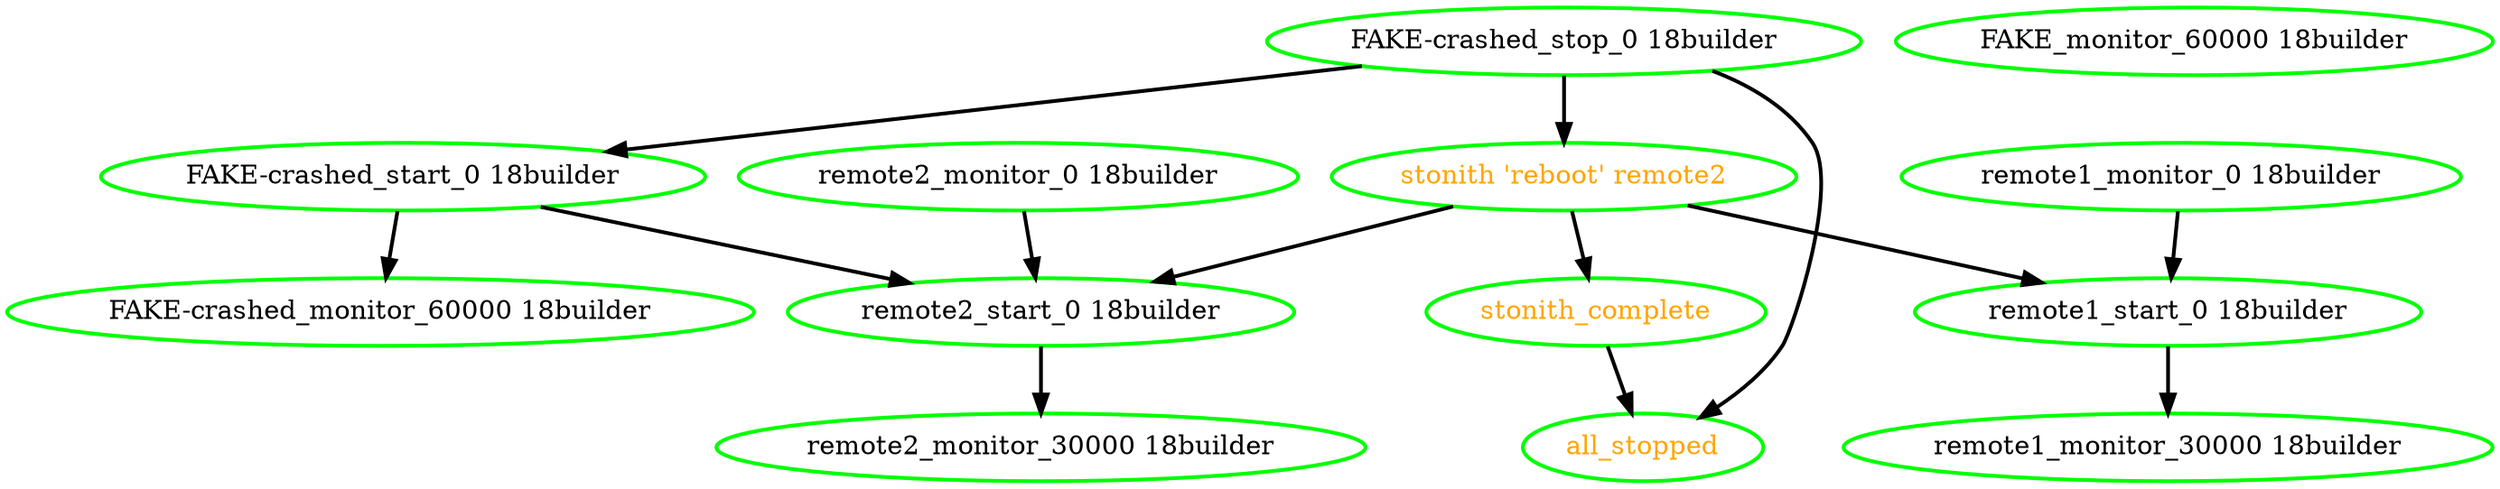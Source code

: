  digraph "g" {
"FAKE-crashed_monitor_60000 18builder" [ style=bold color="green" fontcolor="black"]
"FAKE-crashed_start_0 18builder" -> "FAKE-crashed_monitor_60000 18builder" [ style = bold]
"FAKE-crashed_start_0 18builder" -> "remote2_start_0 18builder" [ style = bold]
"FAKE-crashed_start_0 18builder" [ style=bold color="green" fontcolor="black"]
"FAKE-crashed_stop_0 18builder" -> "FAKE-crashed_start_0 18builder" [ style = bold]
"FAKE-crashed_stop_0 18builder" -> "all_stopped" [ style = bold]
"FAKE-crashed_stop_0 18builder" -> "stonith 'reboot' remote2" [ style = bold]
"FAKE-crashed_stop_0 18builder" [ style=bold color="green" fontcolor="black"]
"FAKE_monitor_60000 18builder" [ style=bold color="green" fontcolor="black"]
"all_stopped" [ style=bold color="green" fontcolor="orange"]
"remote1_monitor_0 18builder" -> "remote1_start_0 18builder" [ style = bold]
"remote1_monitor_0 18builder" [ style=bold color="green" fontcolor="black"]
"remote1_monitor_30000 18builder" [ style=bold color="green" fontcolor="black"]
"remote1_start_0 18builder" -> "remote1_monitor_30000 18builder" [ style = bold]
"remote1_start_0 18builder" [ style=bold color="green" fontcolor="black"]
"remote2_monitor_0 18builder" -> "remote2_start_0 18builder" [ style = bold]
"remote2_monitor_0 18builder" [ style=bold color="green" fontcolor="black"]
"remote2_monitor_30000 18builder" [ style=bold color="green" fontcolor="black"]
"remote2_start_0 18builder" -> "remote2_monitor_30000 18builder" [ style = bold]
"remote2_start_0 18builder" [ style=bold color="green" fontcolor="black"]
"stonith 'reboot' remote2" -> "remote1_start_0 18builder" [ style = bold]
"stonith 'reboot' remote2" -> "remote2_start_0 18builder" [ style = bold]
"stonith 'reboot' remote2" -> "stonith_complete" [ style = bold]
"stonith 'reboot' remote2" [ style=bold color="green" fontcolor="orange"]
"stonith_complete" -> "all_stopped" [ style = bold]
"stonith_complete" [ style=bold color="green" fontcolor="orange"]
}
